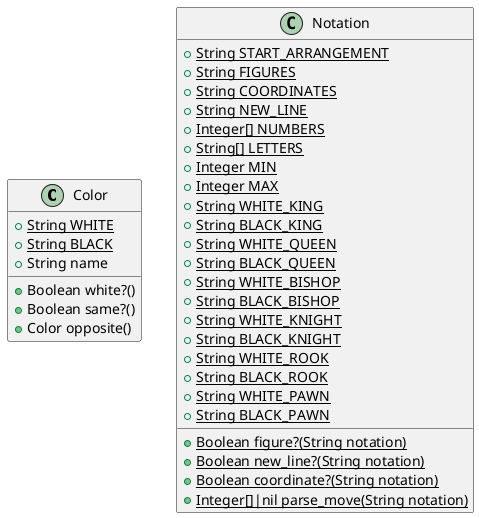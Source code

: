 @startuml
class Color {
    + {static} String WHITE
    + {static} String BLACK
    + String name

    + Boolean white?()
    + Boolean same?()
    + Color opposite()
}

class Notation {
    + {static} String START_ARRANGEMENT
    + {static} String FIGURES
    + {static} String COORDINATES
    + {static} String NEW_LINE
    + {static} Integer[] NUMBERS
    + {static} String[] LETTERS
    + {static} Integer MIN
    + {static} Integer MAX
    + {static} String WHITE_KING
    + {static} String BLACK_KING
    + {static} String WHITE_QUEEN
    + {static} String BLACK_QUEEN
    + {static} String WHITE_BISHOP
    + {static} String BLACK_BISHOP
    + {static} String WHITE_KNIGHT
    + {static} String BLACK_KNIGHT
    + {static} String WHITE_ROOK
    + {static} String BLACK_ROOK
    + {static} String WHITE_PAWN
    + {static} String BLACK_PAWN

    + {static} Boolean figure?(String notation)
    + {static} Boolean new_line?(String notation)
    + {static} Boolean coordinate?(String notation)
    + {static} Integer[]|nil parse_move(String notation)
}


@enduml